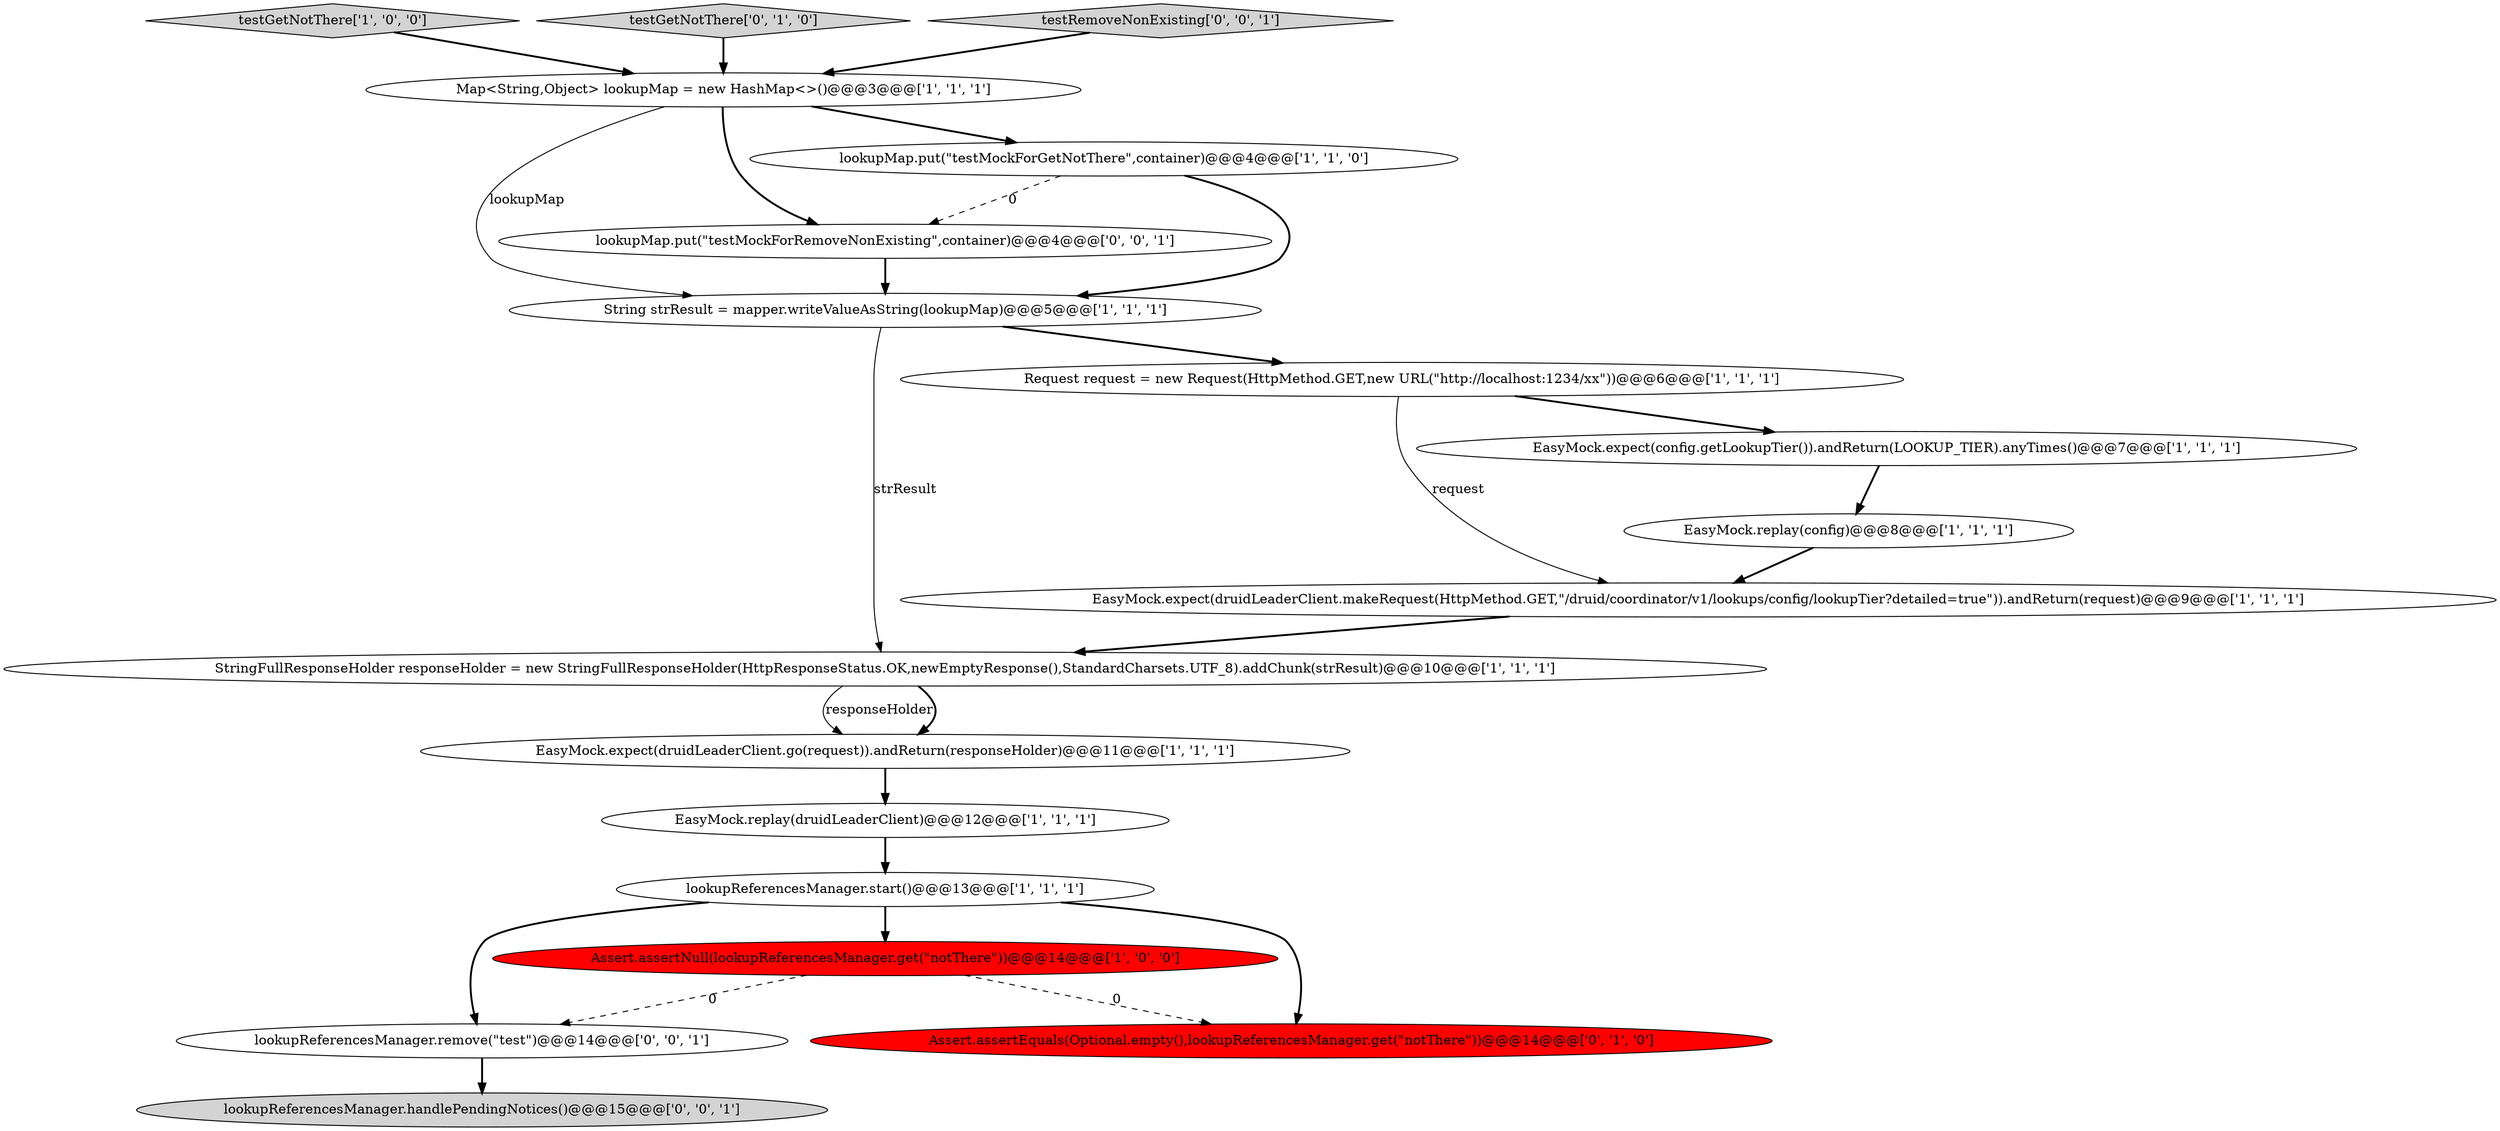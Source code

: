 digraph {
7 [style = filled, label = "testGetNotThere['1', '0', '0']", fillcolor = lightgray, shape = diamond image = "AAA0AAABBB1BBB"];
12 [style = filled, label = "StringFullResponseHolder responseHolder = new StringFullResponseHolder(HttpResponseStatus.OK,newEmptyResponse(),StandardCharsets.UTF_8).addChunk(strResult)@@@10@@@['1', '1', '1']", fillcolor = white, shape = ellipse image = "AAA0AAABBB1BBB"];
11 [style = filled, label = "String strResult = mapper.writeValueAsString(lookupMap)@@@5@@@['1', '1', '1']", fillcolor = white, shape = ellipse image = "AAA0AAABBB1BBB"];
16 [style = filled, label = "lookupReferencesManager.remove(\"test\")@@@14@@@['0', '0', '1']", fillcolor = white, shape = ellipse image = "AAA0AAABBB3BBB"];
10 [style = filled, label = "Map<String,Object> lookupMap = new HashMap<>()@@@3@@@['1', '1', '1']", fillcolor = white, shape = ellipse image = "AAA0AAABBB1BBB"];
14 [style = filled, label = "testGetNotThere['0', '1', '0']", fillcolor = lightgray, shape = diamond image = "AAA0AAABBB2BBB"];
2 [style = filled, label = "EasyMock.replay(druidLeaderClient)@@@12@@@['1', '1', '1']", fillcolor = white, shape = ellipse image = "AAA0AAABBB1BBB"];
6 [style = filled, label = "EasyMock.expect(druidLeaderClient.go(request)).andReturn(responseHolder)@@@11@@@['1', '1', '1']", fillcolor = white, shape = ellipse image = "AAA0AAABBB1BBB"];
13 [style = filled, label = "Assert.assertEquals(Optional.empty(),lookupReferencesManager.get(\"notThere\"))@@@14@@@['0', '1', '0']", fillcolor = red, shape = ellipse image = "AAA1AAABBB2BBB"];
18 [style = filled, label = "testRemoveNonExisting['0', '0', '1']", fillcolor = lightgray, shape = diamond image = "AAA0AAABBB3BBB"];
4 [style = filled, label = "EasyMock.expect(druidLeaderClient.makeRequest(HttpMethod.GET,\"/druid/coordinator/v1/lookups/config/lookupTier?detailed=true\")).andReturn(request)@@@9@@@['1', '1', '1']", fillcolor = white, shape = ellipse image = "AAA0AAABBB1BBB"];
0 [style = filled, label = "EasyMock.replay(config)@@@8@@@['1', '1', '1']", fillcolor = white, shape = ellipse image = "AAA0AAABBB1BBB"];
15 [style = filled, label = "lookupReferencesManager.handlePendingNotices()@@@15@@@['0', '0', '1']", fillcolor = lightgray, shape = ellipse image = "AAA0AAABBB3BBB"];
17 [style = filled, label = "lookupMap.put(\"testMockForRemoveNonExisting\",container)@@@4@@@['0', '0', '1']", fillcolor = white, shape = ellipse image = "AAA0AAABBB3BBB"];
8 [style = filled, label = "lookupMap.put(\"testMockForGetNotThere\",container)@@@4@@@['1', '1', '0']", fillcolor = white, shape = ellipse image = "AAA0AAABBB1BBB"];
5 [style = filled, label = "EasyMock.expect(config.getLookupTier()).andReturn(LOOKUP_TIER).anyTimes()@@@7@@@['1', '1', '1']", fillcolor = white, shape = ellipse image = "AAA0AAABBB1BBB"];
9 [style = filled, label = "lookupReferencesManager.start()@@@13@@@['1', '1', '1']", fillcolor = white, shape = ellipse image = "AAA0AAABBB1BBB"];
1 [style = filled, label = "Assert.assertNull(lookupReferencesManager.get(\"notThere\"))@@@14@@@['1', '0', '0']", fillcolor = red, shape = ellipse image = "AAA1AAABBB1BBB"];
3 [style = filled, label = "Request request = new Request(HttpMethod.GET,new URL(\"http://localhost:1234/xx\"))@@@6@@@['1', '1', '1']", fillcolor = white, shape = ellipse image = "AAA0AAABBB1BBB"];
16->15 [style = bold, label=""];
11->12 [style = solid, label="strResult"];
7->10 [style = bold, label=""];
12->6 [style = solid, label="responseHolder"];
14->10 [style = bold, label=""];
10->17 [style = bold, label=""];
2->9 [style = bold, label=""];
12->6 [style = bold, label=""];
3->4 [style = solid, label="request"];
9->16 [style = bold, label=""];
6->2 [style = bold, label=""];
1->13 [style = dashed, label="0"];
3->5 [style = bold, label=""];
10->11 [style = solid, label="lookupMap"];
10->8 [style = bold, label=""];
5->0 [style = bold, label=""];
18->10 [style = bold, label=""];
11->3 [style = bold, label=""];
0->4 [style = bold, label=""];
1->16 [style = dashed, label="0"];
4->12 [style = bold, label=""];
8->17 [style = dashed, label="0"];
9->1 [style = bold, label=""];
8->11 [style = bold, label=""];
9->13 [style = bold, label=""];
17->11 [style = bold, label=""];
}
